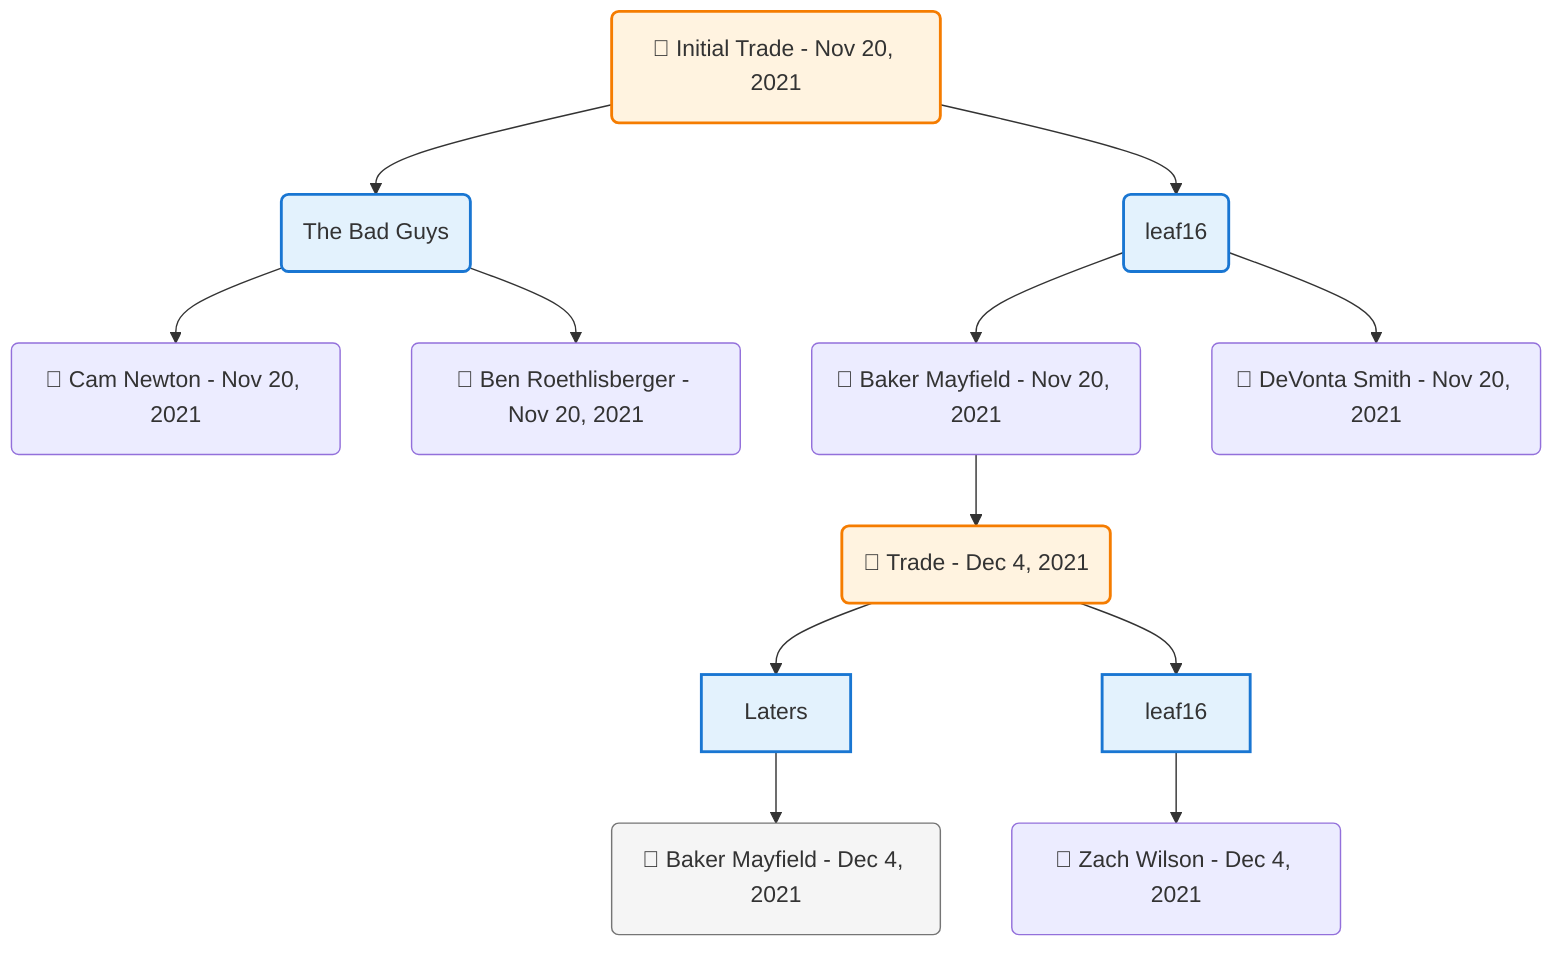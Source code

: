 flowchart TD

    TRADE_MAIN("🔄 Initial Trade - Nov 20, 2021")
    TEAM_1("The Bad Guys")
    TEAM_2("leaf16")
    NODE_926acee2-a045-40e7-90ba-389085f2dbbf("🔄 Cam Newton - Nov 20, 2021")
    NODE_b3ff52a7-5a27-467a-878a-462373661bb6("🔄 Baker Mayfield - Nov 20, 2021")
    TRADE_21a804cb-bc08-4bc3-a90b-b3ac28d0c754_3("🔄 Trade - Dec 4, 2021")
    TEAM_825928a9-7194-43aa-b7ae-fc78c2510b16_4["Laters"]
    NODE_ae6a39e2-2230-4958-b4b5-72abfe81bd59("🔄 Baker Mayfield - Dec 4, 2021")
    TEAM_66fb98f4-89a7-45f9-893a-b41d71e6249d_5["leaf16"]
    NODE_e0cecf75-76b0-45b1-926a-4ac0b4441357("🔄 Zach Wilson - Dec 4, 2021")
    NODE_190f849c-7b99-4088-80f2-7ce7a97c33c9("🔄 Ben Roethlisberger - Nov 20, 2021")
    NODE_6b213b62-98c3-49e9-b2e6-cef996fba9ff("🔄 DeVonta Smith - Nov 20, 2021")

    TRADE_MAIN --> TEAM_1
    TRADE_MAIN --> TEAM_2
    TEAM_1 --> NODE_926acee2-a045-40e7-90ba-389085f2dbbf
    TEAM_2 --> NODE_b3ff52a7-5a27-467a-878a-462373661bb6
    NODE_b3ff52a7-5a27-467a-878a-462373661bb6 --> TRADE_21a804cb-bc08-4bc3-a90b-b3ac28d0c754_3
    TRADE_21a804cb-bc08-4bc3-a90b-b3ac28d0c754_3 --> TEAM_825928a9-7194-43aa-b7ae-fc78c2510b16_4
    TEAM_825928a9-7194-43aa-b7ae-fc78c2510b16_4 --> NODE_ae6a39e2-2230-4958-b4b5-72abfe81bd59
    TRADE_21a804cb-bc08-4bc3-a90b-b3ac28d0c754_3 --> TEAM_66fb98f4-89a7-45f9-893a-b41d71e6249d_5
    TEAM_66fb98f4-89a7-45f9-893a-b41d71e6249d_5 --> NODE_e0cecf75-76b0-45b1-926a-4ac0b4441357
    TEAM_1 --> NODE_190f849c-7b99-4088-80f2-7ce7a97c33c9
    TEAM_2 --> NODE_6b213b62-98c3-49e9-b2e6-cef996fba9ff

    %% Node styling
    classDef teamNode fill:#e3f2fd,stroke:#1976d2,stroke-width:2px
    classDef tradeNode fill:#fff3e0,stroke:#f57c00,stroke-width:2px
    classDef playerNode fill:#f3e5f5,stroke:#7b1fa2,stroke-width:1px
    classDef nonRootPlayerNode fill:#f5f5f5,stroke:#757575,stroke-width:1px
    classDef endNode fill:#ffebee,stroke:#c62828,stroke-width:2px
    classDef waiverNode fill:#e8f5e8,stroke:#388e3c,stroke-width:2px
    classDef championshipNode fill:#fff9c4,stroke:#f57f17,stroke-width:3px

    class TEAM_1,TEAM_2,TEAM_825928a9-7194-43aa-b7ae-fc78c2510b16_4,TEAM_66fb98f4-89a7-45f9-893a-b41d71e6249d_5 teamNode
    class NODE_ae6a39e2-2230-4958-b4b5-72abfe81bd59 nonRootPlayerNode
    class TRADE_MAIN,TRADE_21a804cb-bc08-4bc3-a90b-b3ac28d0c754_3 tradeNode